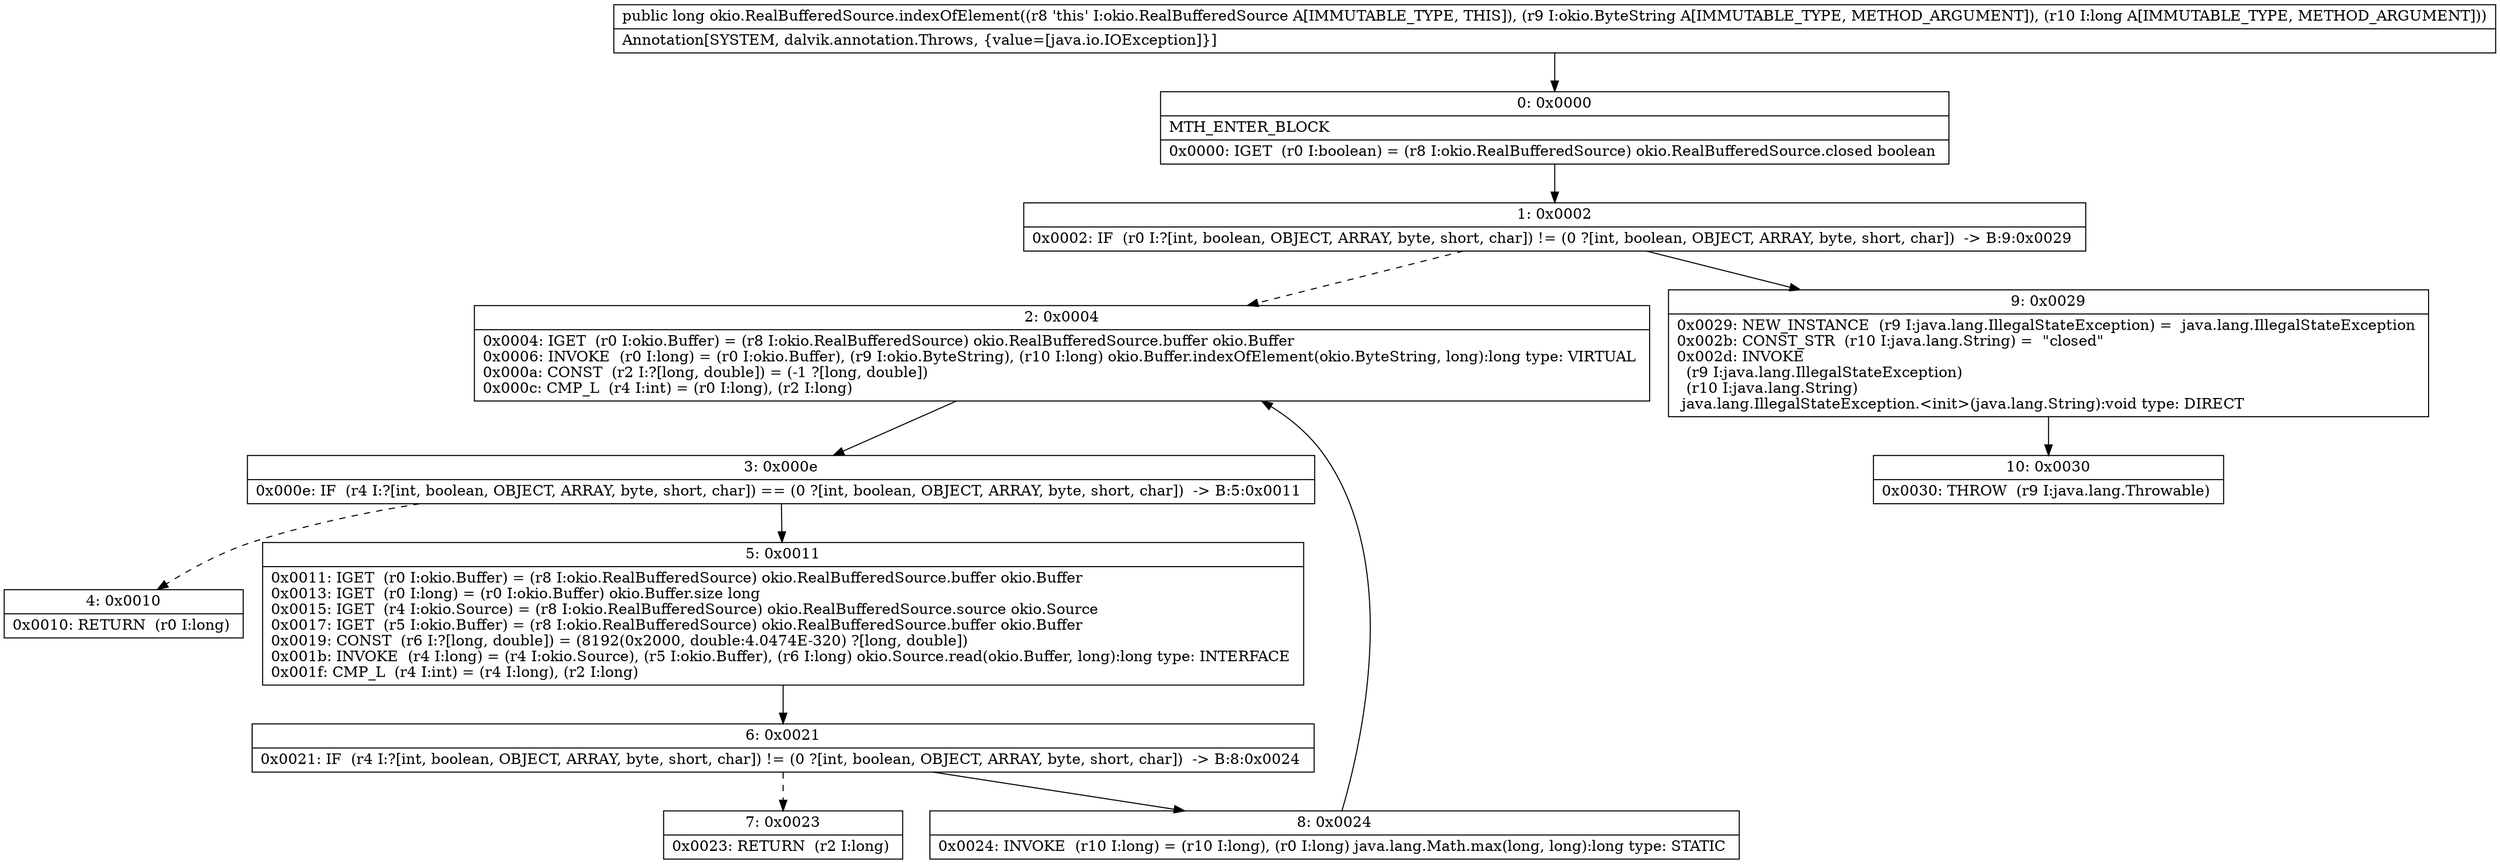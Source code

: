 digraph "CFG forokio.RealBufferedSource.indexOfElement(Lokio\/ByteString;J)J" {
Node_0 [shape=record,label="{0\:\ 0x0000|MTH_ENTER_BLOCK\l|0x0000: IGET  (r0 I:boolean) = (r8 I:okio.RealBufferedSource) okio.RealBufferedSource.closed boolean \l}"];
Node_1 [shape=record,label="{1\:\ 0x0002|0x0002: IF  (r0 I:?[int, boolean, OBJECT, ARRAY, byte, short, char]) != (0 ?[int, boolean, OBJECT, ARRAY, byte, short, char])  \-\> B:9:0x0029 \l}"];
Node_2 [shape=record,label="{2\:\ 0x0004|0x0004: IGET  (r0 I:okio.Buffer) = (r8 I:okio.RealBufferedSource) okio.RealBufferedSource.buffer okio.Buffer \l0x0006: INVOKE  (r0 I:long) = (r0 I:okio.Buffer), (r9 I:okio.ByteString), (r10 I:long) okio.Buffer.indexOfElement(okio.ByteString, long):long type: VIRTUAL \l0x000a: CONST  (r2 I:?[long, double]) = (\-1 ?[long, double]) \l0x000c: CMP_L  (r4 I:int) = (r0 I:long), (r2 I:long) \l}"];
Node_3 [shape=record,label="{3\:\ 0x000e|0x000e: IF  (r4 I:?[int, boolean, OBJECT, ARRAY, byte, short, char]) == (0 ?[int, boolean, OBJECT, ARRAY, byte, short, char])  \-\> B:5:0x0011 \l}"];
Node_4 [shape=record,label="{4\:\ 0x0010|0x0010: RETURN  (r0 I:long) \l}"];
Node_5 [shape=record,label="{5\:\ 0x0011|0x0011: IGET  (r0 I:okio.Buffer) = (r8 I:okio.RealBufferedSource) okio.RealBufferedSource.buffer okio.Buffer \l0x0013: IGET  (r0 I:long) = (r0 I:okio.Buffer) okio.Buffer.size long \l0x0015: IGET  (r4 I:okio.Source) = (r8 I:okio.RealBufferedSource) okio.RealBufferedSource.source okio.Source \l0x0017: IGET  (r5 I:okio.Buffer) = (r8 I:okio.RealBufferedSource) okio.RealBufferedSource.buffer okio.Buffer \l0x0019: CONST  (r6 I:?[long, double]) = (8192(0x2000, double:4.0474E\-320) ?[long, double]) \l0x001b: INVOKE  (r4 I:long) = (r4 I:okio.Source), (r5 I:okio.Buffer), (r6 I:long) okio.Source.read(okio.Buffer, long):long type: INTERFACE \l0x001f: CMP_L  (r4 I:int) = (r4 I:long), (r2 I:long) \l}"];
Node_6 [shape=record,label="{6\:\ 0x0021|0x0021: IF  (r4 I:?[int, boolean, OBJECT, ARRAY, byte, short, char]) != (0 ?[int, boolean, OBJECT, ARRAY, byte, short, char])  \-\> B:8:0x0024 \l}"];
Node_7 [shape=record,label="{7\:\ 0x0023|0x0023: RETURN  (r2 I:long) \l}"];
Node_8 [shape=record,label="{8\:\ 0x0024|0x0024: INVOKE  (r10 I:long) = (r10 I:long), (r0 I:long) java.lang.Math.max(long, long):long type: STATIC \l}"];
Node_9 [shape=record,label="{9\:\ 0x0029|0x0029: NEW_INSTANCE  (r9 I:java.lang.IllegalStateException) =  java.lang.IllegalStateException \l0x002b: CONST_STR  (r10 I:java.lang.String) =  \"closed\" \l0x002d: INVOKE  \l  (r9 I:java.lang.IllegalStateException)\l  (r10 I:java.lang.String)\l java.lang.IllegalStateException.\<init\>(java.lang.String):void type: DIRECT \l}"];
Node_10 [shape=record,label="{10\:\ 0x0030|0x0030: THROW  (r9 I:java.lang.Throwable) \l}"];
MethodNode[shape=record,label="{public long okio.RealBufferedSource.indexOfElement((r8 'this' I:okio.RealBufferedSource A[IMMUTABLE_TYPE, THIS]), (r9 I:okio.ByteString A[IMMUTABLE_TYPE, METHOD_ARGUMENT]), (r10 I:long A[IMMUTABLE_TYPE, METHOD_ARGUMENT]))  | Annotation[SYSTEM, dalvik.annotation.Throws, \{value=[java.io.IOException]\}]\l}"];
MethodNode -> Node_0;
Node_0 -> Node_1;
Node_1 -> Node_2[style=dashed];
Node_1 -> Node_9;
Node_2 -> Node_3;
Node_3 -> Node_4[style=dashed];
Node_3 -> Node_5;
Node_5 -> Node_6;
Node_6 -> Node_7[style=dashed];
Node_6 -> Node_8;
Node_8 -> Node_2;
Node_9 -> Node_10;
}

